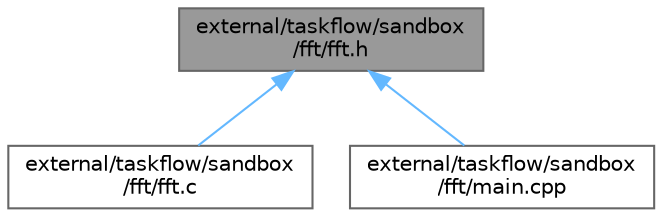 digraph "external/taskflow/sandbox/fft/fft.h"
{
 // LATEX_PDF_SIZE
  bgcolor="transparent";
  edge [fontname=Helvetica,fontsize=10,labelfontname=Helvetica,labelfontsize=10];
  node [fontname=Helvetica,fontsize=10,shape=box,height=0.2,width=0.4];
  Node1 [id="Node000001",label="external/taskflow/sandbox\l/fft/fft.h",height=0.2,width=0.4,color="gray40", fillcolor="grey60", style="filled", fontcolor="black",tooltip=" "];
  Node1 -> Node2 [id="edge1_Node000001_Node000002",dir="back",color="steelblue1",style="solid",tooltip=" "];
  Node2 [id="Node000002",label="external/taskflow/sandbox\l/fft/fft.c",height=0.2,width=0.4,color="grey40", fillcolor="white", style="filled",URL="$fft_8c.html",tooltip=" "];
  Node1 -> Node3 [id="edge2_Node000001_Node000003",dir="back",color="steelblue1",style="solid",tooltip=" "];
  Node3 [id="Node000003",label="external/taskflow/sandbox\l/fft/main.cpp",height=0.2,width=0.4,color="grey40", fillcolor="white", style="filled",URL="$external_2taskflow_2sandbox_2fft_2main_8cpp.html",tooltip=" "];
}
